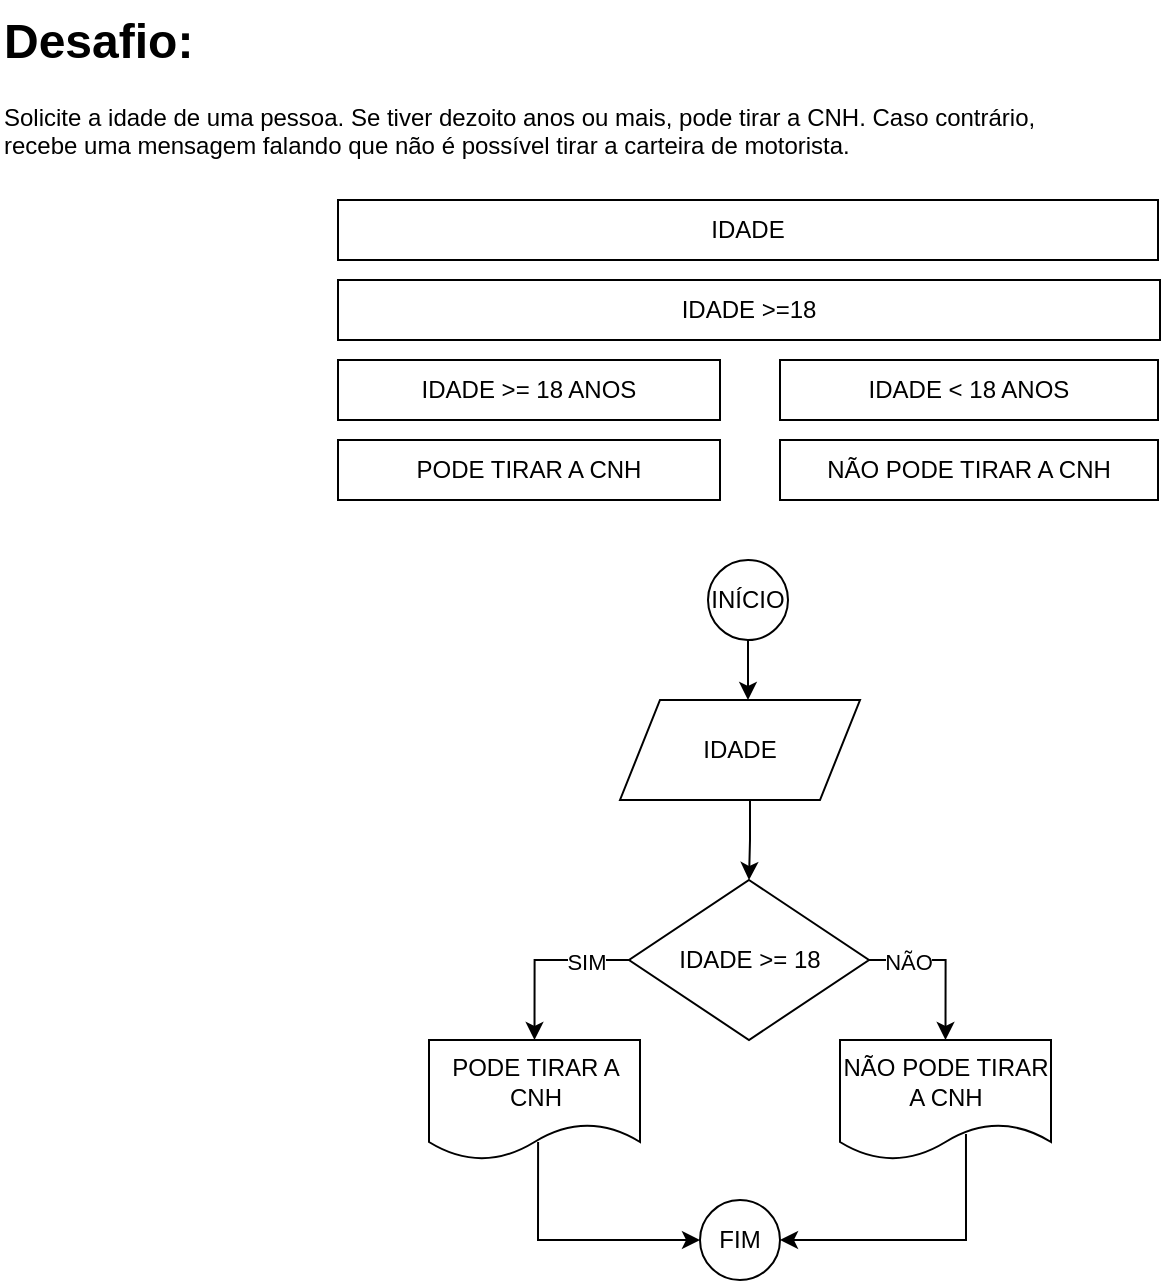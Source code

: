 <mxfile version="26.2.6">
  <diagram name="Página-1" id="h75m8efK6T6Jm9ZIweNG">
    <mxGraphModel dx="868" dy="465" grid="1" gridSize="10" guides="1" tooltips="1" connect="1" arrows="1" fold="1" page="1" pageScale="1" pageWidth="827" pageHeight="1169" math="0" shadow="0">
      <root>
        <mxCell id="0" />
        <mxCell id="1" parent="0" />
        <mxCell id="daxum-zIr_zX-fUp-ssQ-1" value="&lt;h1 style=&quot;margin-top: 0px;&quot;&gt;Desafio:&lt;/h1&gt;&lt;p&gt;Solicite a idade de uma pessoa. Se tiver dezoito anos ou mais, pode tirar a CNH. Caso contrário, recebe uma mensagem falando que não é possível tirar a carteira de motorista.&lt;/p&gt;" style="text;html=1;whiteSpace=wrap;overflow=hidden;rounded=0;" vertex="1" parent="1">
          <mxGeometry x="40" y="40" width="520" height="90" as="geometry" />
        </mxCell>
        <mxCell id="daxum-zIr_zX-fUp-ssQ-2" value="IDADE" style="rounded=0;whiteSpace=wrap;html=1;" vertex="1" parent="1">
          <mxGeometry x="209" y="140" width="410" height="30" as="geometry" />
        </mxCell>
        <mxCell id="daxum-zIr_zX-fUp-ssQ-3" value="IDADE &amp;gt;= 18 ANOS" style="rounded=0;whiteSpace=wrap;html=1;" vertex="1" parent="1">
          <mxGeometry x="209" y="220" width="191" height="30" as="geometry" />
        </mxCell>
        <mxCell id="daxum-zIr_zX-fUp-ssQ-4" value="IDADE &amp;lt; 18 ANOS" style="rounded=0;whiteSpace=wrap;html=1;" vertex="1" parent="1">
          <mxGeometry x="430" y="220" width="189" height="30" as="geometry" />
        </mxCell>
        <mxCell id="daxum-zIr_zX-fUp-ssQ-5" value="PODE TIRAR A CNH" style="rounded=0;whiteSpace=wrap;html=1;" vertex="1" parent="1">
          <mxGeometry x="209" y="260" width="191" height="30" as="geometry" />
        </mxCell>
        <mxCell id="daxum-zIr_zX-fUp-ssQ-6" value="NÃO PODE TIRAR A CNH" style="rounded=0;whiteSpace=wrap;html=1;" vertex="1" parent="1">
          <mxGeometry x="430" y="260" width="189" height="30" as="geometry" />
        </mxCell>
        <mxCell id="daxum-zIr_zX-fUp-ssQ-7" value="IDADE &amp;gt;=18" style="rounded=0;whiteSpace=wrap;html=1;" vertex="1" parent="1">
          <mxGeometry x="209" y="180" width="411" height="30" as="geometry" />
        </mxCell>
        <mxCell id="daxum-zIr_zX-fUp-ssQ-16" style="edgeStyle=orthogonalEdgeStyle;rounded=0;orthogonalLoop=1;jettySize=auto;html=1;exitX=0.5;exitY=1;exitDx=0;exitDy=0;" edge="1" parent="1" source="daxum-zIr_zX-fUp-ssQ-8" target="daxum-zIr_zX-fUp-ssQ-10">
          <mxGeometry relative="1" as="geometry">
            <Array as="points">
              <mxPoint x="414" y="390" />
              <mxPoint x="414" y="390" />
            </Array>
          </mxGeometry>
        </mxCell>
        <mxCell id="daxum-zIr_zX-fUp-ssQ-8" value="INÍCIO" style="ellipse;whiteSpace=wrap;html=1;aspect=fixed;" vertex="1" parent="1">
          <mxGeometry x="394" y="320" width="40" height="40" as="geometry" />
        </mxCell>
        <mxCell id="daxum-zIr_zX-fUp-ssQ-17" style="edgeStyle=orthogonalEdgeStyle;rounded=0;orthogonalLoop=1;jettySize=auto;html=1;exitX=0.5;exitY=1;exitDx=0;exitDy=0;entryX=0.5;entryY=0;entryDx=0;entryDy=0;" edge="1" parent="1" source="daxum-zIr_zX-fUp-ssQ-10" target="daxum-zIr_zX-fUp-ssQ-11">
          <mxGeometry relative="1" as="geometry">
            <Array as="points">
              <mxPoint x="415" y="440" />
              <mxPoint x="415" y="460" />
            </Array>
          </mxGeometry>
        </mxCell>
        <mxCell id="daxum-zIr_zX-fUp-ssQ-10" value="IDADE" style="shape=parallelogram;perimeter=parallelogramPerimeter;whiteSpace=wrap;html=1;fixedSize=1;" vertex="1" parent="1">
          <mxGeometry x="350" y="390" width="120" height="50" as="geometry" />
        </mxCell>
        <mxCell id="daxum-zIr_zX-fUp-ssQ-18" style="edgeStyle=orthogonalEdgeStyle;rounded=0;orthogonalLoop=1;jettySize=auto;html=1;exitX=0;exitY=0.5;exitDx=0;exitDy=0;entryX=0.5;entryY=0;entryDx=0;entryDy=0;" edge="1" parent="1" source="daxum-zIr_zX-fUp-ssQ-11" target="daxum-zIr_zX-fUp-ssQ-12">
          <mxGeometry relative="1" as="geometry" />
        </mxCell>
        <mxCell id="daxum-zIr_zX-fUp-ssQ-22" value="SIM" style="edgeLabel;html=1;align=center;verticalAlign=middle;resizable=0;points=[];" vertex="1" connectable="0" parent="daxum-zIr_zX-fUp-ssQ-18">
          <mxGeometry x="-0.507" y="1" relative="1" as="geometry">
            <mxPoint as="offset" />
          </mxGeometry>
        </mxCell>
        <mxCell id="daxum-zIr_zX-fUp-ssQ-19" style="edgeStyle=orthogonalEdgeStyle;rounded=0;orthogonalLoop=1;jettySize=auto;html=1;exitX=1;exitY=0.5;exitDx=0;exitDy=0;entryX=0.5;entryY=0;entryDx=0;entryDy=0;" edge="1" parent="1" source="daxum-zIr_zX-fUp-ssQ-11" target="daxum-zIr_zX-fUp-ssQ-13">
          <mxGeometry relative="1" as="geometry" />
        </mxCell>
        <mxCell id="daxum-zIr_zX-fUp-ssQ-23" value="NÃO" style="edgeLabel;html=1;align=center;verticalAlign=middle;resizable=0;points=[];" vertex="1" connectable="0" parent="daxum-zIr_zX-fUp-ssQ-19">
          <mxGeometry x="-0.502" y="-1" relative="1" as="geometry">
            <mxPoint as="offset" />
          </mxGeometry>
        </mxCell>
        <mxCell id="daxum-zIr_zX-fUp-ssQ-11" value="IDADE &amp;gt;= 18" style="rhombus;whiteSpace=wrap;html=1;" vertex="1" parent="1">
          <mxGeometry x="354.5" y="480" width="120" height="80" as="geometry" />
        </mxCell>
        <mxCell id="daxum-zIr_zX-fUp-ssQ-21" style="edgeStyle=orthogonalEdgeStyle;rounded=0;orthogonalLoop=1;jettySize=auto;html=1;entryX=0;entryY=0.5;entryDx=0;entryDy=0;exitX=0.517;exitY=0.85;exitDx=0;exitDy=0;exitPerimeter=0;" edge="1" parent="1" source="daxum-zIr_zX-fUp-ssQ-12" target="daxum-zIr_zX-fUp-ssQ-14">
          <mxGeometry relative="1" as="geometry">
            <Array as="points">
              <mxPoint x="309" y="660" />
            </Array>
          </mxGeometry>
        </mxCell>
        <mxCell id="daxum-zIr_zX-fUp-ssQ-12" value="PODE TIRAR A CNH" style="shape=document;whiteSpace=wrap;html=1;boundedLbl=1;" vertex="1" parent="1">
          <mxGeometry x="254.5" y="560" width="105.5" height="60" as="geometry" />
        </mxCell>
        <mxCell id="daxum-zIr_zX-fUp-ssQ-20" style="edgeStyle=orthogonalEdgeStyle;rounded=0;orthogonalLoop=1;jettySize=auto;html=1;entryX=1;entryY=0.5;entryDx=0;entryDy=0;exitX=0.597;exitY=0.783;exitDx=0;exitDy=0;exitPerimeter=0;" edge="1" parent="1" source="daxum-zIr_zX-fUp-ssQ-13" target="daxum-zIr_zX-fUp-ssQ-14">
          <mxGeometry relative="1" as="geometry">
            <Array as="points">
              <mxPoint x="523" y="660" />
            </Array>
          </mxGeometry>
        </mxCell>
        <mxCell id="daxum-zIr_zX-fUp-ssQ-13" value="NÃO PODE TIRAR A CNH" style="shape=document;whiteSpace=wrap;html=1;boundedLbl=1;" vertex="1" parent="1">
          <mxGeometry x="460" y="560" width="105.5" height="60" as="geometry" />
        </mxCell>
        <mxCell id="daxum-zIr_zX-fUp-ssQ-14" value="FIM" style="ellipse;whiteSpace=wrap;html=1;aspect=fixed;" vertex="1" parent="1">
          <mxGeometry x="390" y="640" width="40" height="40" as="geometry" />
        </mxCell>
      </root>
    </mxGraphModel>
  </diagram>
</mxfile>
